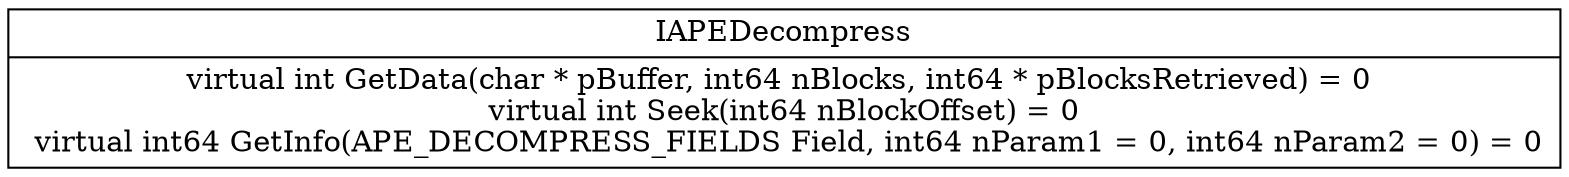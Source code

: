 digraph G{  
    edge[  
        arrowhead="empty"  
    ]  
    node[  
        shape="record"  
    ]  
    IAPEDecompress [
        label="{IAPEDecompress |
                virtual int GetData(char * pBuffer, int64 nBlocks, int64 * pBlocksRetrieved) = 0 \n 
                virtual int Seek(int64 nBlockOffset) = 0 \n 
                virtual int64 GetInfo(APE_DECOMPRESS_FIELDS Field, int64 nParam1 = 0, int64 nParam2 = 0) = 0
        }"
    ]
}  